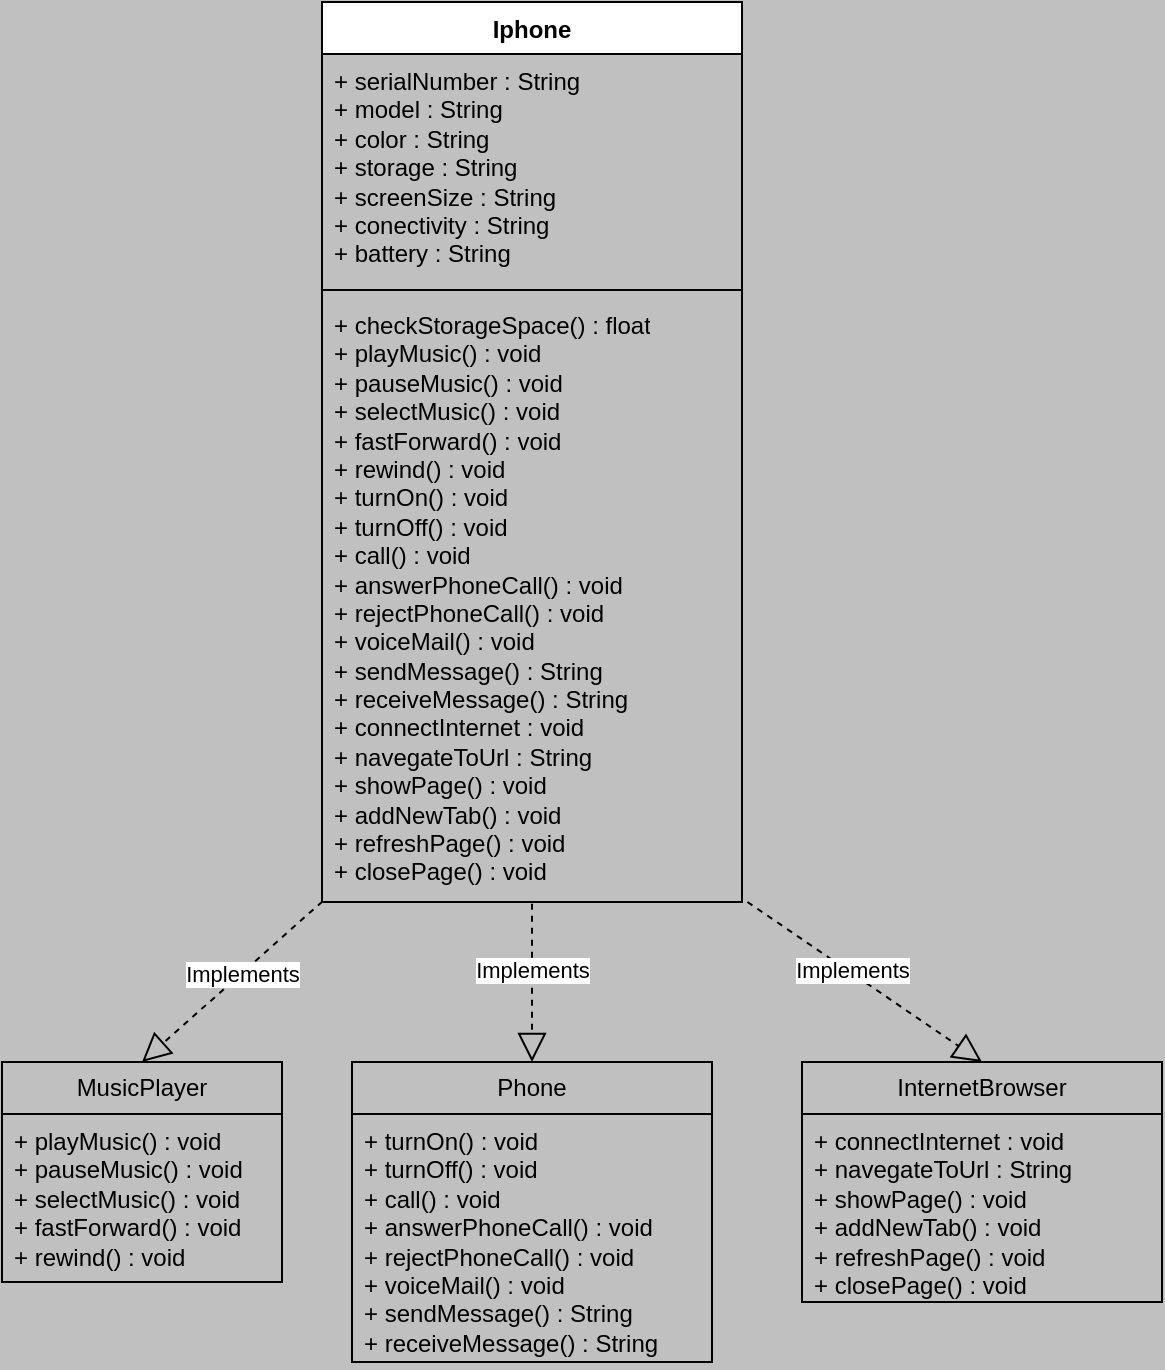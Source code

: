 <mxfile version="22.0.4" type="device">
  <diagram name="Página-1" id="XsS0Q9QLi4ss-mSVZH7l">
    <mxGraphModel dx="1434" dy="752" grid="1" gridSize="10" guides="1" tooltips="1" connect="1" arrows="1" fold="1" page="1" pageScale="1" pageWidth="827" pageHeight="1169" background="#c0c0c0" math="0" shadow="0">
      <root>
        <mxCell id="0" />
        <mxCell id="1" parent="0" />
        <mxCell id="UCXEQv75nsvENK-q7Ojl-17" value="Iphone" style="swimlane;fontStyle=1;align=center;verticalAlign=top;childLayout=stackLayout;horizontal=1;startSize=26;horizontalStack=0;resizeParent=1;resizeParentMax=0;resizeLast=0;collapsible=1;marginBottom=0;whiteSpace=wrap;html=1;" parent="1" vertex="1">
          <mxGeometry x="310" y="60" width="210" height="450" as="geometry" />
        </mxCell>
        <mxCell id="UCXEQv75nsvENK-q7Ojl-18" value="&lt;div&gt;+ serialNumber : String&lt;/div&gt;&lt;div&gt;+ model : String&lt;/div&gt;&lt;div&gt;+ color : String&lt;/div&gt;&lt;div&gt;+ storage : String&lt;/div&gt;&lt;div&gt;&lt;div&gt;+ screenSize : String&lt;/div&gt;&lt;div&gt;+ conectivity : String&lt;br&gt;&lt;/div&gt;&lt;/div&gt;&lt;div&gt;+ battery : String&lt;/div&gt;&lt;div&gt;&lt;br&gt;&lt;/div&gt;&lt;div&gt;&lt;br&gt;&lt;/div&gt;&lt;div&gt;&lt;br&gt;&lt;/div&gt;" style="text;strokeColor=none;fillColor=none;align=left;verticalAlign=top;spacingLeft=4;spacingRight=4;overflow=hidden;rotatable=0;points=[[0,0.5],[1,0.5]];portConstraint=eastwest;whiteSpace=wrap;html=1;" parent="UCXEQv75nsvENK-q7Ojl-17" vertex="1">
          <mxGeometry y="26" width="210" height="114" as="geometry" />
        </mxCell>
        <mxCell id="UCXEQv75nsvENK-q7Ojl-19" value="" style="line;strokeWidth=1;fillColor=none;align=left;verticalAlign=middle;spacingTop=-1;spacingLeft=3;spacingRight=3;rotatable=0;labelPosition=right;points=[];portConstraint=eastwest;strokeColor=inherit;" parent="UCXEQv75nsvENK-q7Ojl-17" vertex="1">
          <mxGeometry y="140" width="210" height="8" as="geometry" />
        </mxCell>
        <mxCell id="UCXEQv75nsvENK-q7Ojl-20" value="&lt;div&gt;+ checkStorageSpace() : float&lt;/div&gt;&lt;div&gt;+ playMusic() : void&lt;/div&gt;&lt;div&gt;+ pauseMusic() : void&lt;/div&gt;&lt;div&gt;+ selectMusic() : void&lt;/div&gt;&lt;div&gt;&lt;div&gt;+ fastForward() : void&lt;/div&gt;+ rewind() : void &lt;/div&gt;&lt;div&gt;&lt;div&gt;+ turnOn() : void&lt;/div&gt;+ turnOff() : void&lt;/div&gt;&lt;div&gt;+ call() : void&lt;/div&gt;&lt;div&gt;+ answerPhoneCall() : void&lt;/div&gt;&lt;div&gt;&lt;div&gt;&lt;div&gt;+ rejectPhoneCall() : void&lt;br&gt;&lt;/div&gt;&lt;div&gt;+ voiceMail() : void&lt;/div&gt;&lt;div&gt;+ sendMessage() : String&lt;/div&gt;+ receiveMessage() : String&lt;/div&gt;&lt;/div&gt;&lt;div&gt;+ connectInternet : void&lt;/div&gt;+ navegateToUrl : String&lt;div&gt;+ showPage() : void&lt;/div&gt;&lt;div&gt;+ addNewTab() : void&lt;/div&gt;&lt;div&gt;&lt;div&gt;+ refreshPage() : void&lt;/div&gt;&lt;div&gt;+ closePage() : void&lt;/div&gt;&lt;/div&gt;" style="text;strokeColor=none;fillColor=none;align=left;verticalAlign=top;spacingLeft=4;spacingRight=4;overflow=hidden;rotatable=0;points=[[0,0.5],[1,0.5]];portConstraint=eastwest;whiteSpace=wrap;html=1;" parent="UCXEQv75nsvENK-q7Ojl-17" vertex="1">
          <mxGeometry y="148" width="210" height="302" as="geometry" />
        </mxCell>
        <mxCell id="UCXEQv75nsvENK-q7Ojl-25" value="MusicPlayer" style="swimlane;fontStyle=0;childLayout=stackLayout;horizontal=1;startSize=26;fillColor=none;horizontalStack=0;resizeParent=1;resizeParentMax=0;resizeLast=0;collapsible=1;marginBottom=0;whiteSpace=wrap;html=1;" parent="1" vertex="1">
          <mxGeometry x="150" y="590" width="140" height="110" as="geometry" />
        </mxCell>
        <mxCell id="UCXEQv75nsvENK-q7Ojl-26" value="&lt;div&gt;+ playMusic() : void&lt;/div&gt;&lt;div&gt;+ pauseMusic() : void&lt;/div&gt;&lt;div&gt;+ selectMusic() : void&lt;/div&gt;&lt;div&gt;+ fastForward() : void&lt;/div&gt;&lt;div&gt;+ rewind() : void &lt;br&gt;&lt;/div&gt;&lt;div&gt;&lt;br&gt;&lt;/div&gt;" style="text;strokeColor=none;fillColor=none;align=left;verticalAlign=top;spacingLeft=4;spacingRight=4;overflow=hidden;rotatable=0;points=[[0,0.5],[1,0.5]];portConstraint=eastwest;whiteSpace=wrap;html=1;" parent="UCXEQv75nsvENK-q7Ojl-25" vertex="1">
          <mxGeometry y="26" width="140" height="84" as="geometry" />
        </mxCell>
        <mxCell id="UCXEQv75nsvENK-q7Ojl-29" value="Phone" style="swimlane;fontStyle=0;childLayout=stackLayout;horizontal=1;startSize=26;fillColor=none;horizontalStack=0;resizeParent=1;resizeParentMax=0;resizeLast=0;collapsible=1;marginBottom=0;whiteSpace=wrap;html=1;" parent="1" vertex="1">
          <mxGeometry x="325" y="590" width="180" height="150" as="geometry" />
        </mxCell>
        <mxCell id="UCXEQv75nsvENK-q7Ojl-32" value="&lt;div&gt;+ turnOn() : void&lt;/div&gt;&lt;div&gt;+ turnOff() : void&lt;br&gt;&lt;/div&gt;&lt;div&gt;+ call() : void&lt;/div&gt;&lt;div&gt;+ answerPhoneCall() : void&lt;/div&gt;&lt;div&gt;+ rejectPhoneCall() : void&lt;br&gt;&lt;/div&gt;&lt;div&gt;+ voiceMail() : void&lt;/div&gt;&lt;div&gt;+ sendMessage() : String&lt;/div&gt;&lt;div&gt;+ receiveMessage() : String&lt;br&gt;&lt;/div&gt;" style="text;strokeColor=none;fillColor=none;align=left;verticalAlign=top;spacingLeft=4;spacingRight=4;overflow=hidden;rotatable=0;points=[[0,0.5],[1,0.5]];portConstraint=eastwest;whiteSpace=wrap;html=1;" parent="UCXEQv75nsvENK-q7Ojl-29" vertex="1">
          <mxGeometry y="26" width="180" height="124" as="geometry" />
        </mxCell>
        <mxCell id="UCXEQv75nsvENK-q7Ojl-34" value="InternetBrowser" style="swimlane;fontStyle=0;childLayout=stackLayout;horizontal=1;startSize=26;fillColor=none;horizontalStack=0;resizeParent=1;resizeParentMax=0;resizeLast=0;collapsible=1;marginBottom=0;whiteSpace=wrap;html=1;" parent="1" vertex="1">
          <mxGeometry x="550" y="590" width="180" height="120" as="geometry" />
        </mxCell>
        <mxCell id="UCXEQv75nsvENK-q7Ojl-35" value="&lt;div&gt;+ connectInternet : void&lt;/div&gt;+ navegateToUrl : String&lt;div&gt;+ showPage() : void&lt;/div&gt;&lt;div&gt;+ addNewTab() : void&lt;/div&gt;&lt;div&gt;&lt;div&gt;+ refreshPage() : void&lt;/div&gt;&lt;div&gt;+ closePage() : void&lt;/div&gt;&lt;/div&gt;" style="text;strokeColor=none;fillColor=none;align=left;verticalAlign=top;spacingLeft=4;spacingRight=4;overflow=hidden;rotatable=0;points=[[0,0.5],[1,0.5]];portConstraint=eastwest;whiteSpace=wrap;html=1;" parent="UCXEQv75nsvENK-q7Ojl-34" vertex="1">
          <mxGeometry y="26" width="180" height="94" as="geometry" />
        </mxCell>
        <mxCell id="UCXEQv75nsvENK-q7Ojl-42" value="" style="endArrow=block;dashed=1;endFill=0;endSize=12;html=1;rounded=0;exitX=0.001;exitY=0.999;exitDx=0;exitDy=0;exitPerimeter=0;entryX=0.5;entryY=0;entryDx=0;entryDy=0;" parent="1" source="UCXEQv75nsvENK-q7Ojl-20" target="UCXEQv75nsvENK-q7Ojl-25" edge="1">
          <mxGeometry width="160" relative="1" as="geometry">
            <mxPoint x="560" y="440" as="sourcePoint" />
            <mxPoint x="190" y="550" as="targetPoint" />
          </mxGeometry>
        </mxCell>
        <mxCell id="UCXEQv75nsvENK-q7Ojl-47" value="Implements" style="edgeLabel;html=1;align=center;verticalAlign=middle;resizable=0;points=[];" parent="UCXEQv75nsvENK-q7Ojl-42" vertex="1" connectable="0">
          <mxGeometry x="-0.117" relative="1" as="geometry">
            <mxPoint as="offset" />
          </mxGeometry>
        </mxCell>
        <mxCell id="UCXEQv75nsvENK-q7Ojl-43" value="" style="endArrow=block;dashed=1;endFill=0;endSize=12;html=1;rounded=0;entryX=0.5;entryY=0;entryDx=0;entryDy=0;exitX=0.5;exitY=1.003;exitDx=0;exitDy=0;exitPerimeter=0;" parent="1" source="UCXEQv75nsvENK-q7Ojl-20" target="UCXEQv75nsvENK-q7Ojl-29" edge="1">
          <mxGeometry width="160" relative="1" as="geometry">
            <mxPoint x="420" y="520" as="sourcePoint" />
            <mxPoint x="470" y="530" as="targetPoint" />
          </mxGeometry>
        </mxCell>
        <mxCell id="UCXEQv75nsvENK-q7Ojl-45" value="Implements" style="edgeLabel;html=1;align=center;verticalAlign=middle;resizable=0;points=[];" parent="UCXEQv75nsvENK-q7Ojl-43" vertex="1" connectable="0">
          <mxGeometry x="-0.177" relative="1" as="geometry">
            <mxPoint as="offset" />
          </mxGeometry>
        </mxCell>
        <mxCell id="UCXEQv75nsvENK-q7Ojl-44" value="" style="endArrow=block;dashed=1;endFill=0;endSize=12;html=1;rounded=0;exitX=1.013;exitY=1;exitDx=0;exitDy=0;exitPerimeter=0;entryX=0.5;entryY=0;entryDx=0;entryDy=0;" parent="1" source="UCXEQv75nsvENK-q7Ojl-20" target="UCXEQv75nsvENK-q7Ojl-34" edge="1">
          <mxGeometry width="160" relative="1" as="geometry">
            <mxPoint x="360" y="520" as="sourcePoint" />
            <mxPoint x="660" y="480" as="targetPoint" />
          </mxGeometry>
        </mxCell>
        <mxCell id="UCXEQv75nsvENK-q7Ojl-46" value="Implements" style="edgeLabel;html=1;align=center;verticalAlign=middle;resizable=0;points=[];" parent="UCXEQv75nsvENK-q7Ojl-44" vertex="1" connectable="0">
          <mxGeometry x="-0.128" y="1" relative="1" as="geometry">
            <mxPoint as="offset" />
          </mxGeometry>
        </mxCell>
      </root>
    </mxGraphModel>
  </diagram>
</mxfile>

